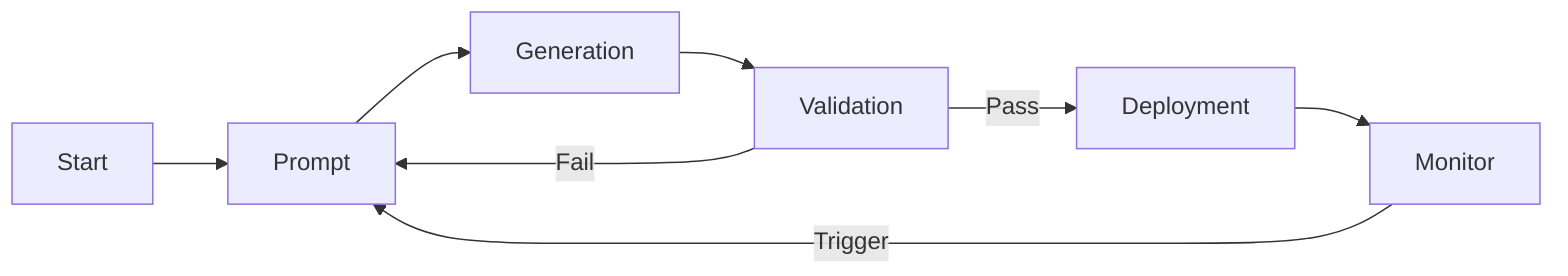 flowchart LR
    Start --> Prompt
    Prompt --> Generation
    Generation --> Validation
    Validation -->|Pass| Deployment
    Validation -->|Fail| Prompt
    Deployment --> Monitor
    Monitor -->|Trigger| Prompt